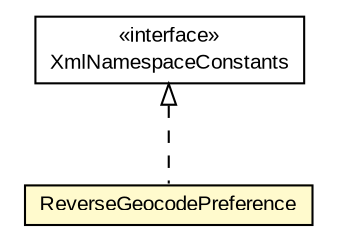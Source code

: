 #!/usr/local/bin/dot
#
# Class diagram 
# Generated by UMLGraph version R5_6-24-gf6e263 (http://www.umlgraph.org/)
#

digraph G {
	edge [fontname="arial",fontsize=10,labelfontname="arial",labelfontsize=10];
	node [fontname="arial",fontsize=10,shape=plaintext];
	nodesep=0.25;
	ranksep=0.5;
	// nl.mineleni.openls.databinding.openls.ReverseGeocodePreference
	c3848 [label=<<table title="nl.mineleni.openls.databinding.openls.ReverseGeocodePreference" border="0" cellborder="1" cellspacing="0" cellpadding="2" port="p" bgcolor="lemonChiffon" href="./ReverseGeocodePreference.html">
		<tr><td><table border="0" cellspacing="0" cellpadding="1">
<tr><td align="center" balign="center"> ReverseGeocodePreference </td></tr>
		</table></td></tr>
		</table>>, URL="./ReverseGeocodePreference.html", fontname="arial", fontcolor="black", fontsize=10.0];
	// nl.mineleni.openls.XmlNamespaceConstants
	c3860 [label=<<table title="nl.mineleni.openls.XmlNamespaceConstants" border="0" cellborder="1" cellspacing="0" cellpadding="2" port="p" href="../../XmlNamespaceConstants.html">
		<tr><td><table border="0" cellspacing="0" cellpadding="1">
<tr><td align="center" balign="center"> &#171;interface&#187; </td></tr>
<tr><td align="center" balign="center"> XmlNamespaceConstants </td></tr>
		</table></td></tr>
		</table>>, URL="../../XmlNamespaceConstants.html", fontname="arial", fontcolor="black", fontsize=10.0];
	//nl.mineleni.openls.databinding.openls.ReverseGeocodePreference implements nl.mineleni.openls.XmlNamespaceConstants
	c3860:p -> c3848:p [dir=back,arrowtail=empty,style=dashed];
}

